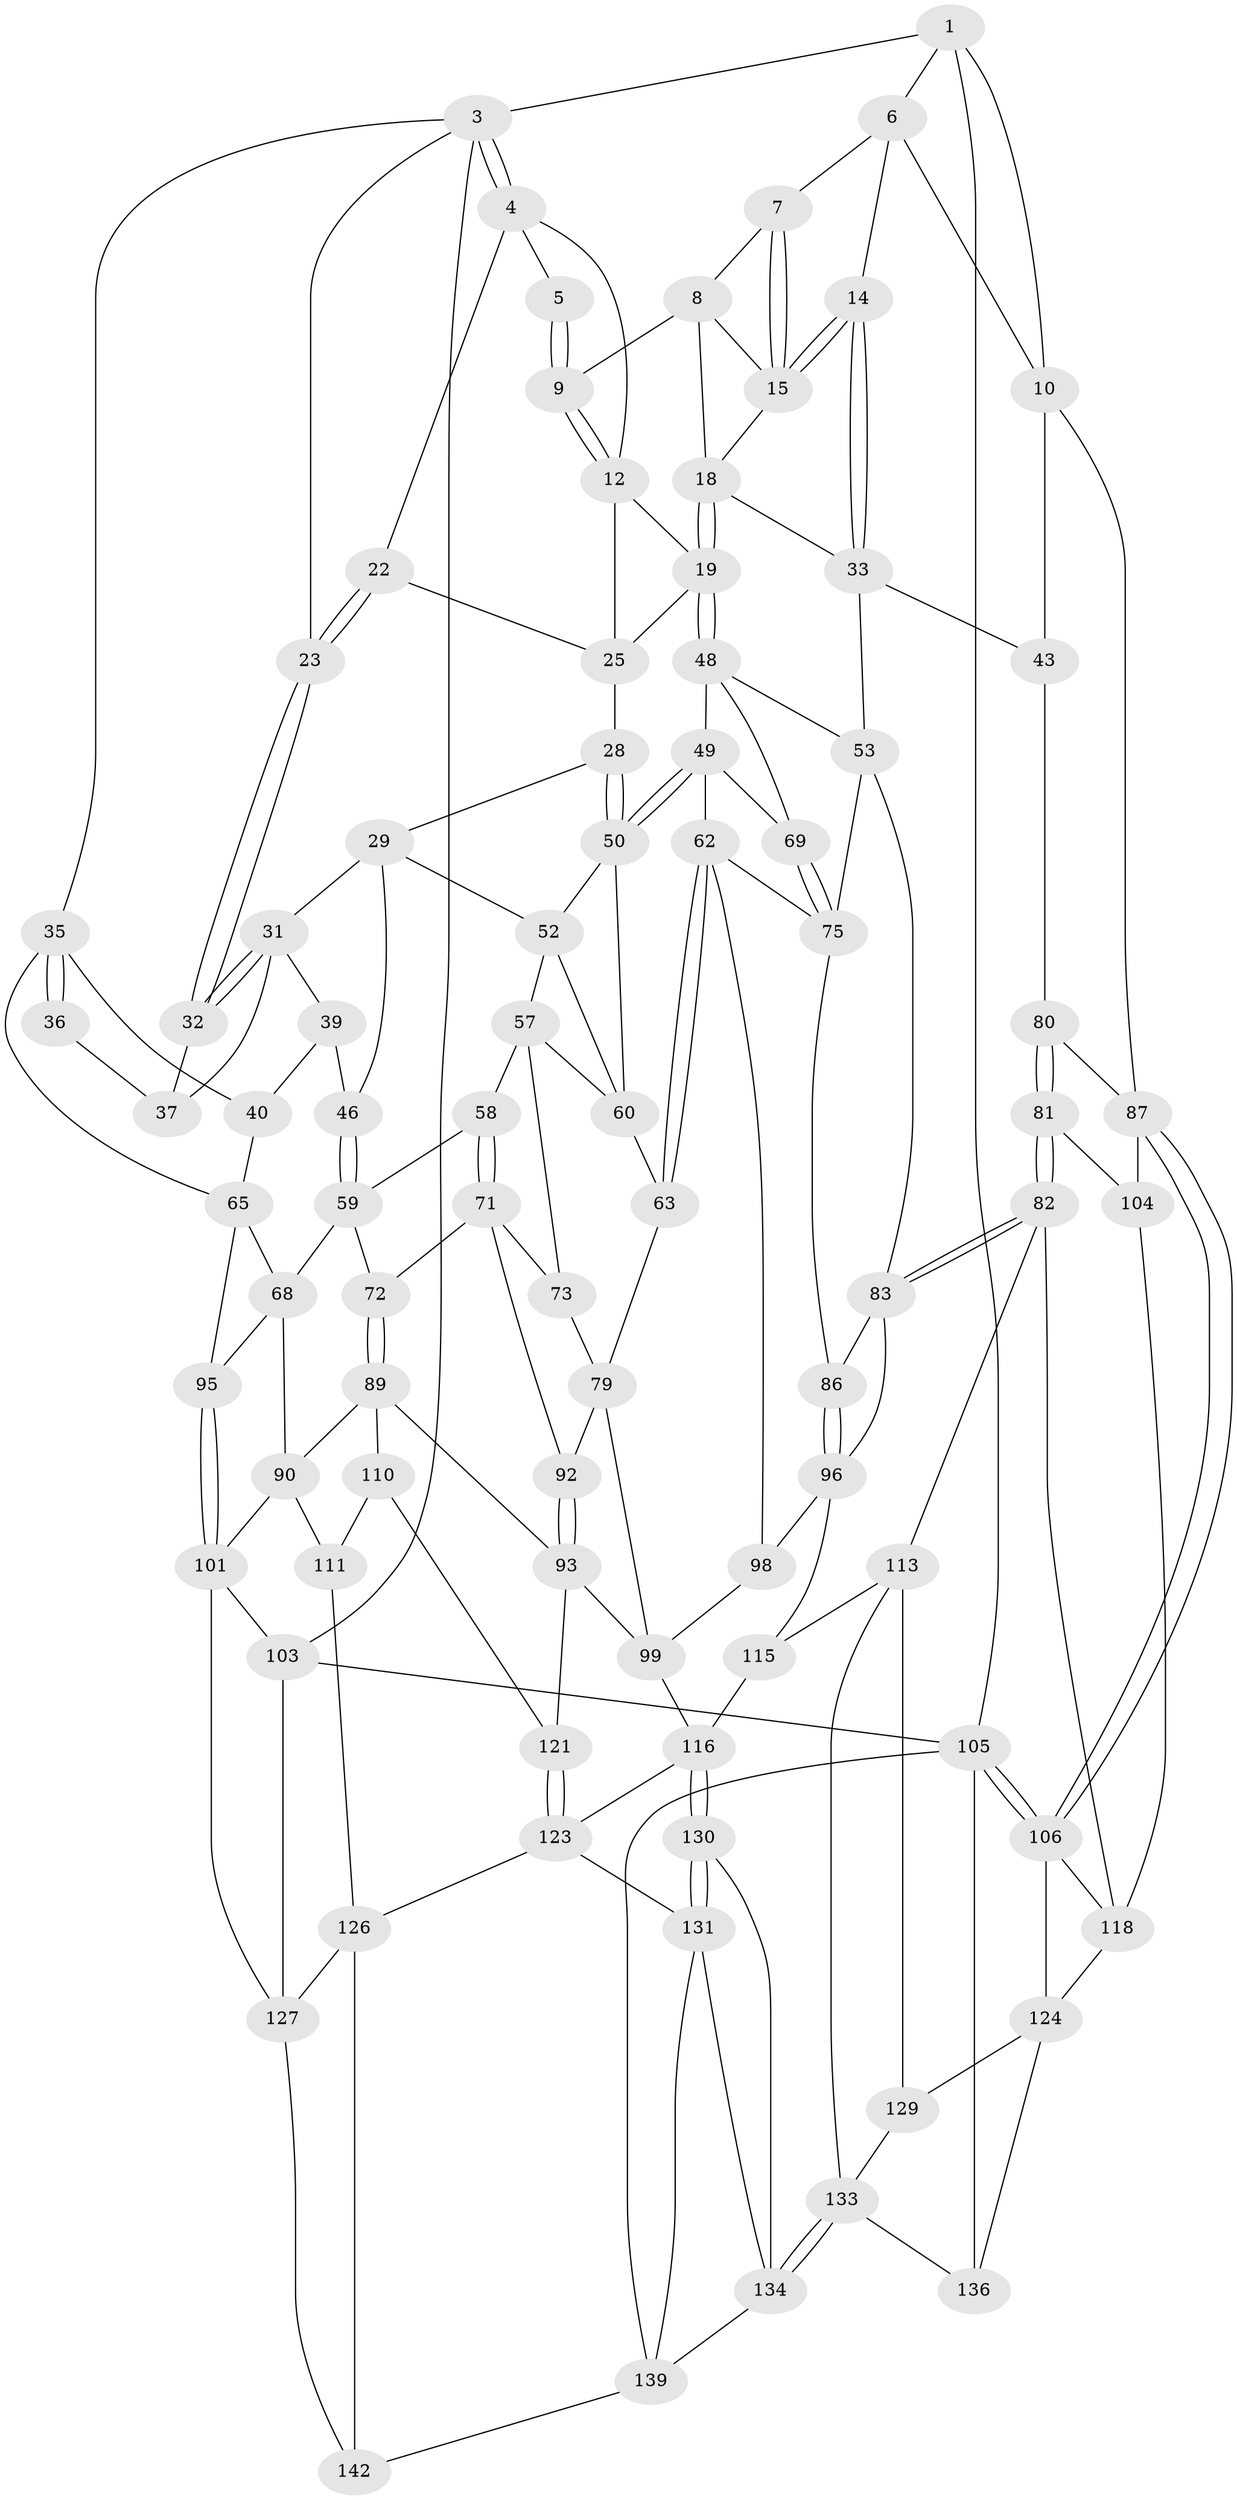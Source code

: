 // original degree distribution, {3: 0.027777777777777776, 6: 0.24305555555555555, 4: 0.22916666666666666, 5: 0.5}
// Generated by graph-tools (version 1.1) at 2025/42/03/06/25 10:42:27]
// undirected, 86 vertices, 186 edges
graph export_dot {
graph [start="1"]
  node [color=gray90,style=filled];
  1 [pos="+0.8036188770532792+0",super="+2"];
  3 [pos="+0+0",super="+24"];
  4 [pos="+0.36585636275872213+0",super="+13"];
  5 [pos="+0.621645809801223+0"];
  6 [pos="+0.8034722337151016+0",super="+11"];
  7 [pos="+0.7595148803037283+0"];
  8 [pos="+0.7492550536288792+0",super="+17"];
  9 [pos="+0.5987342527352686+0.07608261409563799"];
  10 [pos="+1+0.2115257720754951",super="+42"];
  12 [pos="+0.5691173698027803+0.09982913227283159",super="+21"];
  14 [pos="+0.9150827001908488+0.1776013539013889"];
  15 [pos="+0.8768558120687114+0.1685634336807023",super="+16"];
  18 [pos="+0.6569812977712047+0.21301223509388897",super="+26"];
  19 [pos="+0.6172357705532944+0.22193815109457954",super="+20"];
  22 [pos="+0.3649561141474949+0"];
  23 [pos="+0.21419604306682236+0.14463200552335184"];
  25 [pos="+0.41370784205183886+0.1508101960428498",super="+27"];
  28 [pos="+0.3932673804683367+0.23232356973456444"];
  29 [pos="+0.380234296105957+0.24143996678433638",super="+30"];
  31 [pos="+0.24989080744896905+0.265392545780949",super="+38"];
  32 [pos="+0.21400057062578742+0.1453516960931007",super="+34"];
  33 [pos="+0.8320190520842602+0.34530318873553195",super="+45"];
  35 [pos="+0+0",super="+41"];
  36 [pos="+0+0.09986794436159331"];
  37 [pos="+0.06280321551433554+0.21790315217372602"];
  39 [pos="+0.06805776124237647+0.2514723542804686",super="+47"];
  40 [pos="+0.0036502666590925723+0.30144004432166416",super="+55"];
  43 [pos="+0.9862898135695591+0.3828234904396675",super="+44"];
  46 [pos="+0.2438331474416488+0.3094072927447779"];
  48 [pos="+0.6151739513211373+0.22847267842609584",super="+54"];
  49 [pos="+0.5663971419851344+0.3165097825638862",super="+61"];
  50 [pos="+0.5222009688249847+0.3226542886012387",super="+51"];
  52 [pos="+0.409949185923732+0.32647061303779706",super="+56"];
  53 [pos="+0.7847146282985683+0.3934688779007378",super="+77"];
  57 [pos="+0.333613972433723+0.39396075057020125",super="+70"];
  58 [pos="+0.3124191792623663+0.3926619279677382"];
  59 [pos="+0.24851749387520924+0.3458664908966272",super="+67"];
  60 [pos="+0.44907745685696376+0.41383818651715054",super="+64"];
  62 [pos="+0.5396512997637545+0.49163943173473645",super="+76"];
  63 [pos="+0.5296328205645174+0.48910233978674744"];
  65 [pos="+0.07471206414451542+0.38044573851886576",super="+66"];
  68 [pos="+0.11392254530285985+0.4712344034985931",super="+91"];
  69 [pos="+0.6796339999085961+0.41083533184424276"];
  71 [pos="+0.3285650199117249+0.4910150724612687",super="+74"];
  72 [pos="+0.23502410119590086+0.5003136801293442"];
  73 [pos="+0.37467950717277027+0.5370996975699965"];
  75 [pos="+0.6566534851109338+0.5104569854671586",super="+78"];
  79 [pos="+0.4809811373959317+0.508127415270776",super="+100"];
  80 [pos="+0.8880373001931487+0.5367390876958399",super="+85"];
  81 [pos="+0.8609249760175212+0.5919701770598905"];
  82 [pos="+0.8478613100063188+0.6001091712102321",super="+112"];
  83 [pos="+0.8361369169171262+0.5922325625503412",super="+84"];
  86 [pos="+0.7087675899586701+0.5608982527463455"];
  87 [pos="+1+0.6213109408775122",super="+88"];
  89 [pos="+0.24656212092885474+0.5927577642038808",super="+94"];
  90 [pos="+0.14015903114234401+0.6015748131290918",super="+109"];
  92 [pos="+0.3687802580570452+0.5528340620626658"];
  93 [pos="+0.31653768639036756+0.6329913993326873",super="+108"];
  95 [pos="+0+0.5371415822001244"];
  96 [pos="+0.7171461184079387+0.581224749994296",super="+97"];
  98 [pos="+0.5655186729068389+0.6014814574934653"];
  99 [pos="+0.49975494675501514+0.6218223103477375",super="+107"];
  101 [pos="+0+0.7547644782653934",super="+102"];
  103 [pos="+0+1"];
  104 [pos="+1+0.6236845324357017"];
  105 [pos="+1+1",super="+138"];
  106 [pos="+1+1",super="+120"];
  110 [pos="+0.26250409712661005+0.687951459672746",super="+122"];
  111 [pos="+0.12769204477584623+0.7267396484312518",super="+125"];
  113 [pos="+0.756818336662411+0.7460389301080028",super="+114"];
  115 [pos="+0.6389142066616534+0.7078068136817686"];
  116 [pos="+0.5678353630835998+0.7517883953651731",super="+117"];
  118 [pos="+0.9443988233811235+0.691089024566706",super="+119"];
  121 [pos="+0.37646050798167424+0.767359133957901"];
  123 [pos="+0.4127714465180846+0.8665417513142941",super="+132"];
  124 [pos="+0.913902719107424+0.784668788329706",super="+128"];
  126 [pos="+0.19776718023378645+0.8627255980599229",super="+135"];
  127 [pos="+0.1649845879287536+0.8882053978231044",super="+143"];
  129 [pos="+0.8477934641725942+0.8363885602692369"];
  130 [pos="+0.5573965628381754+0.8645755880524817"];
  131 [pos="+0.5113673050155322+0.9045541082827535",super="+141"];
  133 [pos="+0.7162784312179575+0.8265818251268247",super="+137"];
  134 [pos="+0.6878937441715604+0.869798579312459",super="+140"];
  136 [pos="+0.8517817065539018+0.9387579448366346"];
  139 [pos="+0.9313802022737321+1",super="+144"];
  142 [pos="+0.4197637081146921+1"];
  1 -- 6;
  1 -- 10;
  1 -- 3;
  1 -- 105;
  3 -- 4;
  3 -- 4;
  3 -- 103;
  3 -- 35;
  3 -- 23;
  4 -- 5;
  4 -- 12;
  4 -- 22;
  5 -- 9;
  5 -- 9;
  6 -- 7;
  6 -- 10;
  6 -- 14;
  7 -- 8;
  7 -- 15;
  7 -- 15;
  8 -- 9;
  8 -- 18;
  8 -- 15;
  9 -- 12;
  9 -- 12;
  10 -- 43;
  10 -- 87;
  12 -- 25;
  12 -- 19;
  14 -- 15;
  14 -- 15;
  14 -- 33;
  14 -- 33;
  15 -- 18;
  18 -- 19;
  18 -- 19;
  18 -- 33;
  19 -- 48;
  19 -- 48;
  19 -- 25;
  22 -- 23;
  22 -- 23;
  22 -- 25;
  23 -- 32;
  23 -- 32;
  25 -- 28;
  28 -- 29;
  28 -- 50;
  28 -- 50;
  29 -- 52;
  29 -- 46;
  29 -- 31;
  31 -- 32;
  31 -- 32;
  31 -- 39;
  31 -- 37;
  32 -- 37;
  33 -- 53;
  33 -- 43;
  35 -- 36;
  35 -- 36;
  35 -- 40;
  35 -- 65;
  36 -- 37;
  39 -- 40 [weight=2];
  39 -- 46;
  40 -- 65;
  43 -- 80 [weight=2];
  46 -- 59;
  46 -- 59;
  48 -- 49;
  48 -- 69;
  48 -- 53;
  49 -- 50;
  49 -- 50;
  49 -- 69;
  49 -- 62;
  50 -- 52;
  50 -- 60;
  52 -- 57;
  52 -- 60;
  53 -- 83;
  53 -- 75;
  57 -- 58;
  57 -- 73;
  57 -- 60;
  58 -- 59;
  58 -- 71;
  58 -- 71;
  59 -- 72;
  59 -- 68;
  60 -- 63;
  62 -- 63;
  62 -- 63;
  62 -- 98;
  62 -- 75;
  63 -- 79;
  65 -- 68;
  65 -- 95;
  68 -- 90;
  68 -- 95;
  69 -- 75;
  69 -- 75;
  71 -- 72;
  71 -- 73;
  71 -- 92;
  72 -- 89;
  72 -- 89;
  73 -- 79;
  75 -- 86;
  79 -- 99;
  79 -- 92;
  80 -- 81;
  80 -- 81;
  80 -- 87;
  81 -- 82;
  81 -- 82;
  81 -- 104;
  82 -- 83;
  82 -- 83;
  82 -- 113;
  82 -- 118;
  83 -- 96;
  83 -- 86;
  86 -- 96;
  86 -- 96;
  87 -- 106;
  87 -- 106;
  87 -- 104;
  89 -- 90;
  89 -- 93;
  89 -- 110;
  90 -- 101;
  90 -- 111;
  92 -- 93;
  92 -- 93;
  93 -- 121;
  93 -- 99;
  95 -- 101;
  95 -- 101;
  96 -- 98;
  96 -- 115;
  98 -- 99;
  99 -- 116;
  101 -- 103;
  101 -- 127;
  103 -- 105;
  103 -- 127;
  104 -- 118;
  105 -- 106;
  105 -- 106;
  105 -- 136;
  105 -- 139;
  106 -- 124;
  106 -- 118;
  110 -- 111 [weight=2];
  110 -- 121;
  111 -- 126;
  113 -- 129;
  113 -- 115;
  113 -- 133;
  115 -- 116;
  116 -- 130;
  116 -- 130;
  116 -- 123;
  118 -- 124;
  121 -- 123;
  121 -- 123;
  123 -- 131;
  123 -- 126;
  124 -- 136;
  124 -- 129;
  126 -- 127;
  126 -- 142;
  127 -- 142;
  129 -- 133;
  130 -- 131;
  130 -- 131;
  130 -- 134;
  131 -- 134;
  131 -- 139;
  133 -- 134;
  133 -- 134;
  133 -- 136;
  134 -- 139;
  139 -- 142;
}
